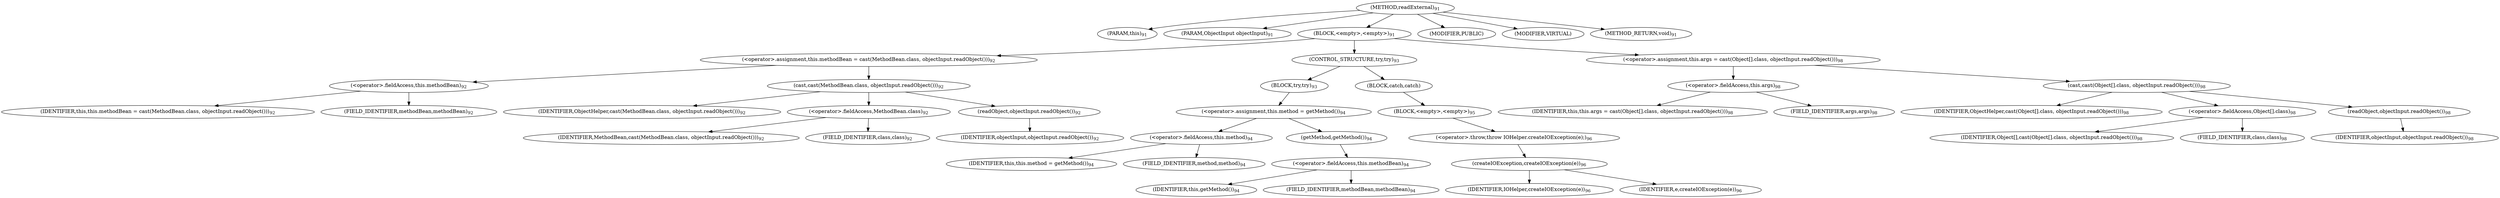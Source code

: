 digraph "readExternal" {  
"179" [label = <(METHOD,readExternal)<SUB>91</SUB>> ]
"180" [label = <(PARAM,this)<SUB>91</SUB>> ]
"181" [label = <(PARAM,ObjectInput objectInput)<SUB>91</SUB>> ]
"182" [label = <(BLOCK,&lt;empty&gt;,&lt;empty&gt;)<SUB>91</SUB>> ]
"183" [label = <(&lt;operator&gt;.assignment,this.methodBean = cast(MethodBean.class, objectInput.readObject()))<SUB>92</SUB>> ]
"184" [label = <(&lt;operator&gt;.fieldAccess,this.methodBean)<SUB>92</SUB>> ]
"185" [label = <(IDENTIFIER,this,this.methodBean = cast(MethodBean.class, objectInput.readObject()))<SUB>92</SUB>> ]
"186" [label = <(FIELD_IDENTIFIER,methodBean,methodBean)<SUB>92</SUB>> ]
"187" [label = <(cast,cast(MethodBean.class, objectInput.readObject()))<SUB>92</SUB>> ]
"188" [label = <(IDENTIFIER,ObjectHelper,cast(MethodBean.class, objectInput.readObject()))<SUB>92</SUB>> ]
"189" [label = <(&lt;operator&gt;.fieldAccess,MethodBean.class)<SUB>92</SUB>> ]
"190" [label = <(IDENTIFIER,MethodBean,cast(MethodBean.class, objectInput.readObject()))<SUB>92</SUB>> ]
"191" [label = <(FIELD_IDENTIFIER,class,class)<SUB>92</SUB>> ]
"192" [label = <(readObject,objectInput.readObject())<SUB>92</SUB>> ]
"193" [label = <(IDENTIFIER,objectInput,objectInput.readObject())<SUB>92</SUB>> ]
"194" [label = <(CONTROL_STRUCTURE,try,try)<SUB>93</SUB>> ]
"195" [label = <(BLOCK,try,try)<SUB>93</SUB>> ]
"196" [label = <(&lt;operator&gt;.assignment,this.method = getMethod())<SUB>94</SUB>> ]
"197" [label = <(&lt;operator&gt;.fieldAccess,this.method)<SUB>94</SUB>> ]
"198" [label = <(IDENTIFIER,this,this.method = getMethod())<SUB>94</SUB>> ]
"199" [label = <(FIELD_IDENTIFIER,method,method)<SUB>94</SUB>> ]
"200" [label = <(getMethod,getMethod())<SUB>94</SUB>> ]
"201" [label = <(&lt;operator&gt;.fieldAccess,this.methodBean)<SUB>94</SUB>> ]
"202" [label = <(IDENTIFIER,this,getMethod())<SUB>94</SUB>> ]
"203" [label = <(FIELD_IDENTIFIER,methodBean,methodBean)<SUB>94</SUB>> ]
"204" [label = <(BLOCK,catch,catch)> ]
"205" [label = <(BLOCK,&lt;empty&gt;,&lt;empty&gt;)<SUB>95</SUB>> ]
"206" [label = <(&lt;operator&gt;.throw,throw IOHelper.createIOException(e);)<SUB>96</SUB>> ]
"207" [label = <(createIOException,createIOException(e))<SUB>96</SUB>> ]
"208" [label = <(IDENTIFIER,IOHelper,createIOException(e))<SUB>96</SUB>> ]
"209" [label = <(IDENTIFIER,e,createIOException(e))<SUB>96</SUB>> ]
"210" [label = <(&lt;operator&gt;.assignment,this.args = cast(Object[].class, objectInput.readObject()))<SUB>98</SUB>> ]
"211" [label = <(&lt;operator&gt;.fieldAccess,this.args)<SUB>98</SUB>> ]
"212" [label = <(IDENTIFIER,this,this.args = cast(Object[].class, objectInput.readObject()))<SUB>98</SUB>> ]
"213" [label = <(FIELD_IDENTIFIER,args,args)<SUB>98</SUB>> ]
"214" [label = <(cast,cast(Object[].class, objectInput.readObject()))<SUB>98</SUB>> ]
"215" [label = <(IDENTIFIER,ObjectHelper,cast(Object[].class, objectInput.readObject()))<SUB>98</SUB>> ]
"216" [label = <(&lt;operator&gt;.fieldAccess,Object[].class)<SUB>98</SUB>> ]
"217" [label = <(IDENTIFIER,Object[],cast(Object[].class, objectInput.readObject()))<SUB>98</SUB>> ]
"218" [label = <(FIELD_IDENTIFIER,class,class)<SUB>98</SUB>> ]
"219" [label = <(readObject,objectInput.readObject())<SUB>98</SUB>> ]
"220" [label = <(IDENTIFIER,objectInput,objectInput.readObject())<SUB>98</SUB>> ]
"221" [label = <(MODIFIER,PUBLIC)> ]
"222" [label = <(MODIFIER,VIRTUAL)> ]
"223" [label = <(METHOD_RETURN,void)<SUB>91</SUB>> ]
  "179" -> "180" 
  "179" -> "181" 
  "179" -> "182" 
  "179" -> "221" 
  "179" -> "222" 
  "179" -> "223" 
  "182" -> "183" 
  "182" -> "194" 
  "182" -> "210" 
  "183" -> "184" 
  "183" -> "187" 
  "184" -> "185" 
  "184" -> "186" 
  "187" -> "188" 
  "187" -> "189" 
  "187" -> "192" 
  "189" -> "190" 
  "189" -> "191" 
  "192" -> "193" 
  "194" -> "195" 
  "194" -> "204" 
  "195" -> "196" 
  "196" -> "197" 
  "196" -> "200" 
  "197" -> "198" 
  "197" -> "199" 
  "200" -> "201" 
  "201" -> "202" 
  "201" -> "203" 
  "204" -> "205" 
  "205" -> "206" 
  "206" -> "207" 
  "207" -> "208" 
  "207" -> "209" 
  "210" -> "211" 
  "210" -> "214" 
  "211" -> "212" 
  "211" -> "213" 
  "214" -> "215" 
  "214" -> "216" 
  "214" -> "219" 
  "216" -> "217" 
  "216" -> "218" 
  "219" -> "220" 
}
